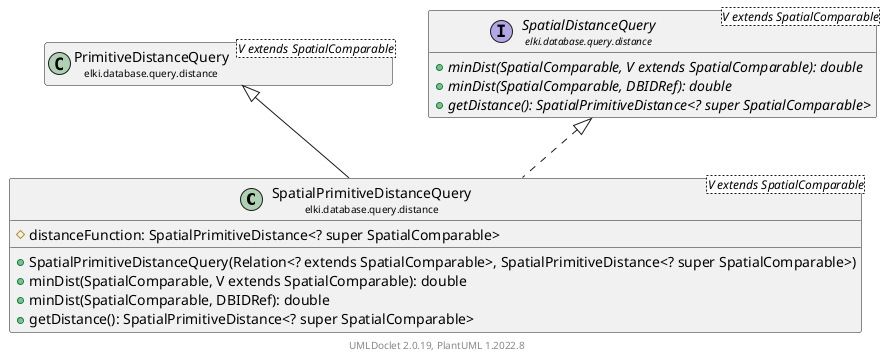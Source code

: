 @startuml
    remove .*\.(Instance|Par|Parameterizer|Factory)$
    set namespaceSeparator none
    hide empty fields
    hide empty methods

    class "<size:14>SpatialPrimitiveDistanceQuery\n<size:10>elki.database.query.distance" as elki.database.query.distance.SpatialPrimitiveDistanceQuery<V extends SpatialComparable> [[SpatialPrimitiveDistanceQuery.html]] {
        #distanceFunction: SpatialPrimitiveDistance<? super SpatialComparable>
        +SpatialPrimitiveDistanceQuery(Relation<? extends SpatialComparable>, SpatialPrimitiveDistance<? super SpatialComparable>)
        +minDist(SpatialComparable, V extends SpatialComparable): double
        +minDist(SpatialComparable, DBIDRef): double
        +getDistance(): SpatialPrimitiveDistance<? super SpatialComparable>
    }

    class "<size:14>PrimitiveDistanceQuery\n<size:10>elki.database.query.distance" as elki.database.query.distance.PrimitiveDistanceQuery<V extends SpatialComparable> [[PrimitiveDistanceQuery.html]]
    interface "<size:14>SpatialDistanceQuery\n<size:10>elki.database.query.distance" as elki.database.query.distance.SpatialDistanceQuery<V extends SpatialComparable> [[SpatialDistanceQuery.html]] {
        {abstract} +minDist(SpatialComparable, V extends SpatialComparable): double
        {abstract} +minDist(SpatialComparable, DBIDRef): double
        {abstract} +getDistance(): SpatialPrimitiveDistance<? super SpatialComparable>
    }

    elki.database.query.distance.PrimitiveDistanceQuery <|-- elki.database.query.distance.SpatialPrimitiveDistanceQuery
    elki.database.query.distance.SpatialDistanceQuery <|.. elki.database.query.distance.SpatialPrimitiveDistanceQuery

    center footer UMLDoclet 2.0.19, PlantUML 1.2022.8
@enduml
